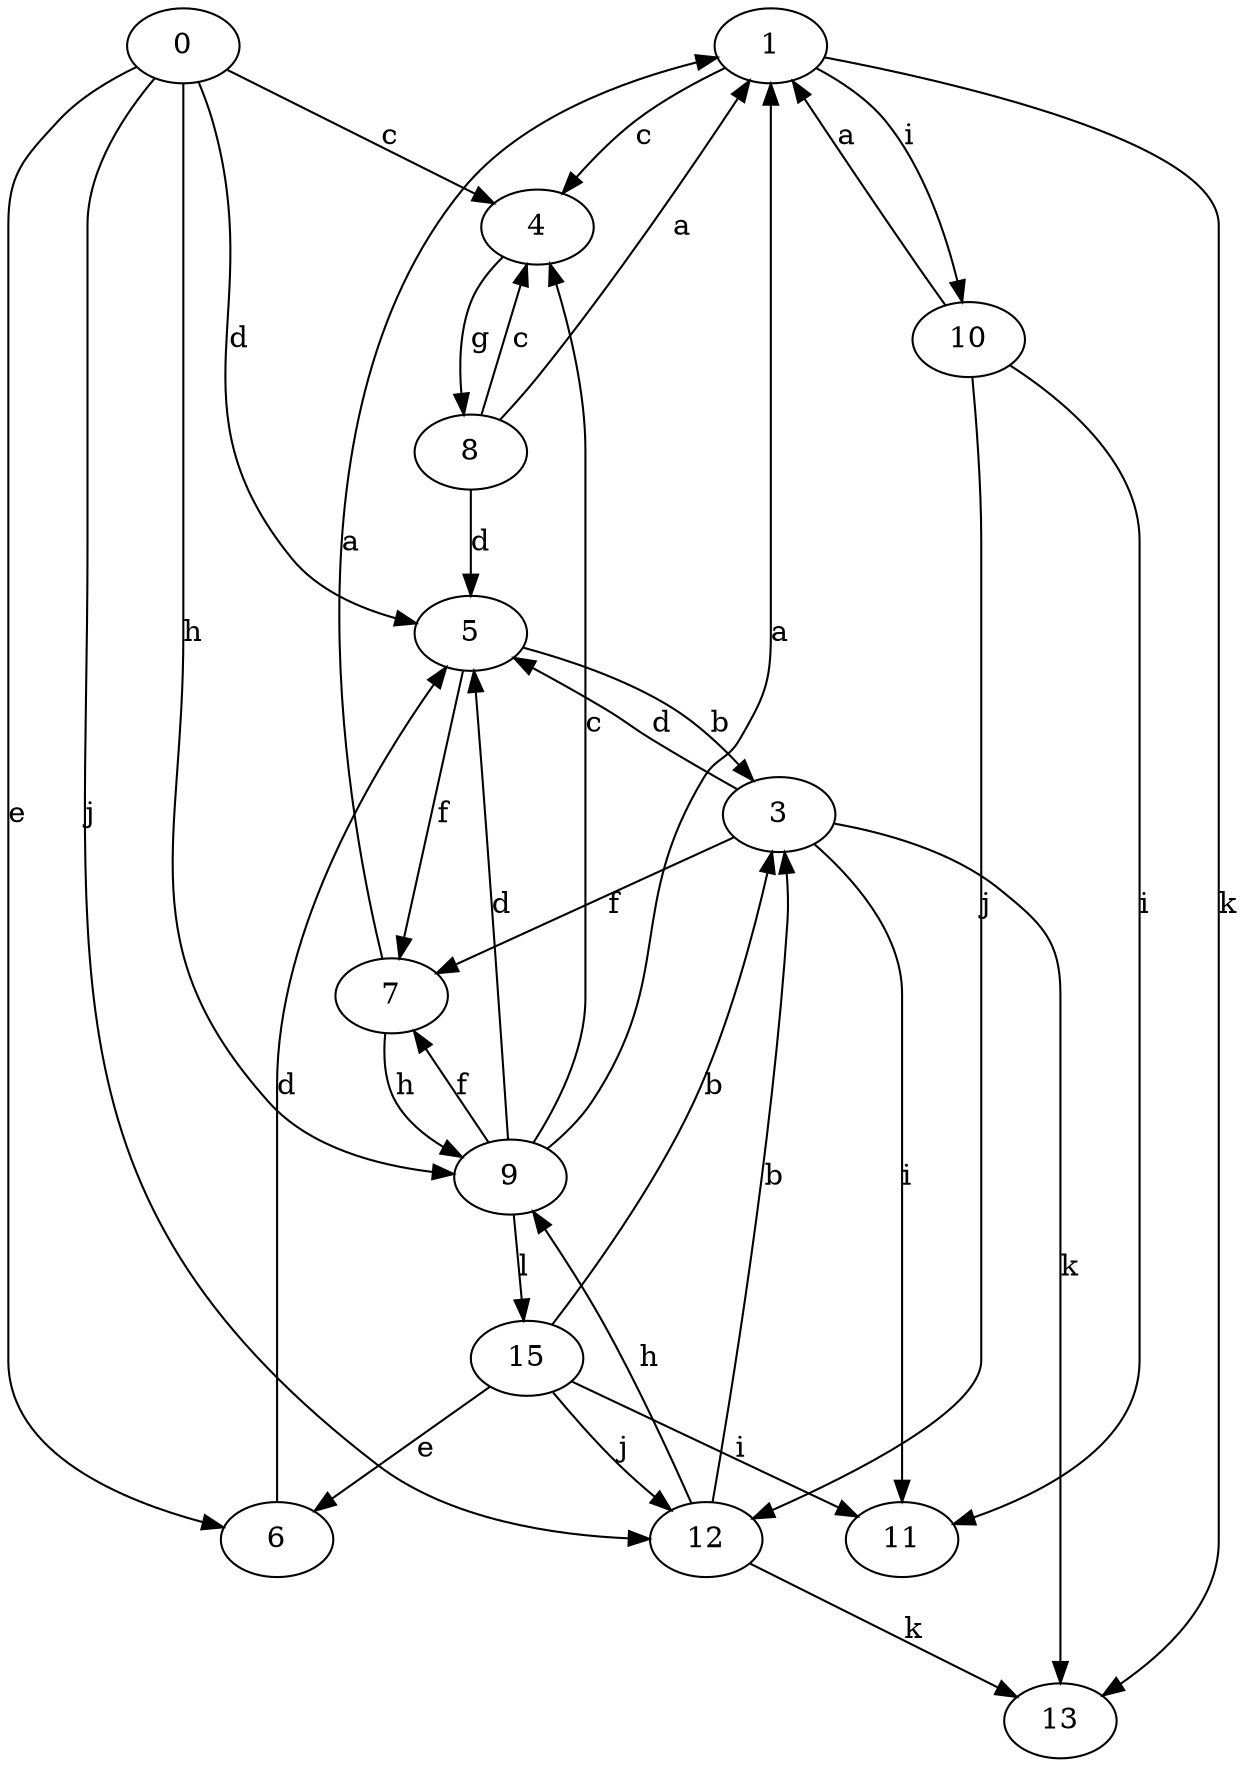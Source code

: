 strict digraph  {
1;
0;
3;
4;
5;
6;
7;
8;
9;
10;
11;
12;
13;
15;
1 -> 4  [label=c];
1 -> 10  [label=i];
1 -> 13  [label=k];
0 -> 4  [label=c];
0 -> 5  [label=d];
0 -> 6  [label=e];
0 -> 9  [label=h];
0 -> 12  [label=j];
3 -> 5  [label=d];
3 -> 7  [label=f];
3 -> 11  [label=i];
3 -> 13  [label=k];
4 -> 8  [label=g];
5 -> 3  [label=b];
5 -> 7  [label=f];
6 -> 5  [label=d];
7 -> 1  [label=a];
7 -> 9  [label=h];
8 -> 1  [label=a];
8 -> 4  [label=c];
8 -> 5  [label=d];
9 -> 1  [label=a];
9 -> 4  [label=c];
9 -> 5  [label=d];
9 -> 7  [label=f];
9 -> 15  [label=l];
10 -> 1  [label=a];
10 -> 11  [label=i];
10 -> 12  [label=j];
12 -> 3  [label=b];
12 -> 9  [label=h];
12 -> 13  [label=k];
15 -> 3  [label=b];
15 -> 6  [label=e];
15 -> 11  [label=i];
15 -> 12  [label=j];
}
